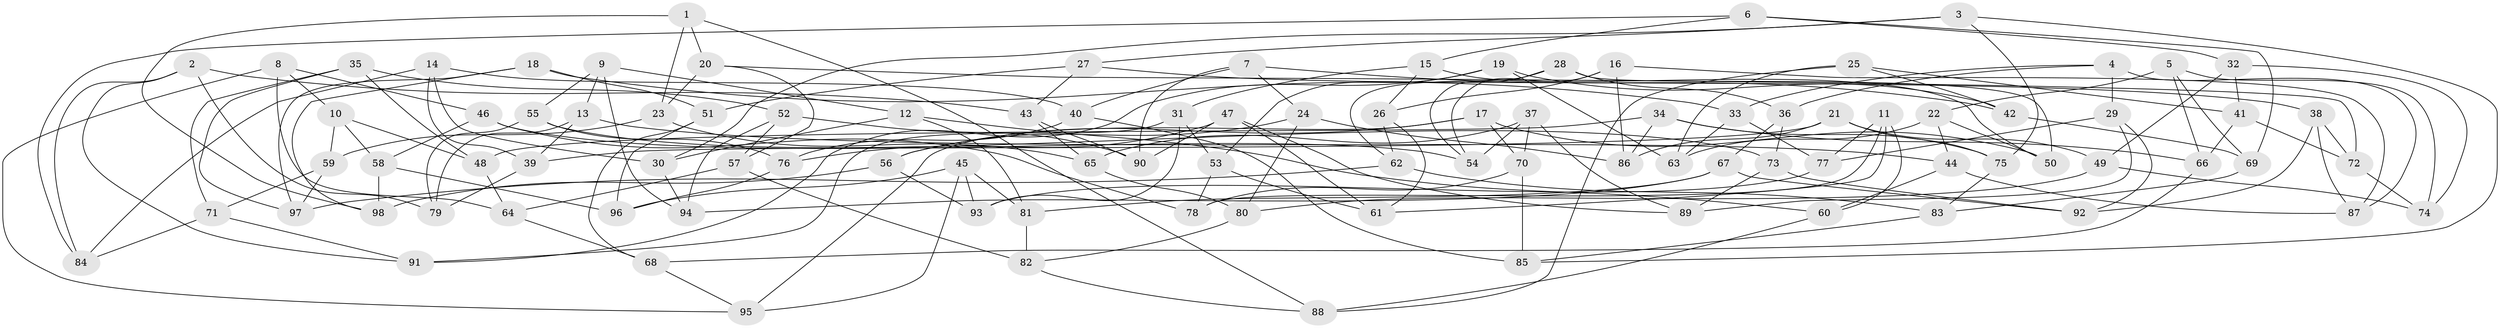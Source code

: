 // Generated by graph-tools (version 1.1) at 2025/26/03/09/25 03:26:55]
// undirected, 98 vertices, 196 edges
graph export_dot {
graph [start="1"]
  node [color=gray90,style=filled];
  1;
  2;
  3;
  4;
  5;
  6;
  7;
  8;
  9;
  10;
  11;
  12;
  13;
  14;
  15;
  16;
  17;
  18;
  19;
  20;
  21;
  22;
  23;
  24;
  25;
  26;
  27;
  28;
  29;
  30;
  31;
  32;
  33;
  34;
  35;
  36;
  37;
  38;
  39;
  40;
  41;
  42;
  43;
  44;
  45;
  46;
  47;
  48;
  49;
  50;
  51;
  52;
  53;
  54;
  55;
  56;
  57;
  58;
  59;
  60;
  61;
  62;
  63;
  64;
  65;
  66;
  67;
  68;
  69;
  70;
  71;
  72;
  73;
  74;
  75;
  76;
  77;
  78;
  79;
  80;
  81;
  82;
  83;
  84;
  85;
  86;
  87;
  88;
  89;
  90;
  91;
  92;
  93;
  94;
  95;
  96;
  97;
  98;
  1 -- 23;
  1 -- 88;
  1 -- 98;
  1 -- 20;
  2 -- 84;
  2 -- 43;
  2 -- 91;
  2 -- 79;
  3 -- 30;
  3 -- 75;
  3 -- 85;
  3 -- 27;
  4 -- 36;
  4 -- 29;
  4 -- 87;
  4 -- 33;
  5 -- 74;
  5 -- 22;
  5 -- 66;
  5 -- 69;
  6 -- 69;
  6 -- 32;
  6 -- 84;
  6 -- 15;
  7 -- 40;
  7 -- 90;
  7 -- 24;
  7 -- 42;
  8 -- 46;
  8 -- 95;
  8 -- 64;
  8 -- 10;
  9 -- 94;
  9 -- 55;
  9 -- 13;
  9 -- 12;
  10 -- 48;
  10 -- 58;
  10 -- 59;
  11 -- 60;
  11 -- 61;
  11 -- 77;
  11 -- 78;
  12 -- 30;
  12 -- 81;
  12 -- 60;
  13 -- 79;
  13 -- 44;
  13 -- 39;
  14 -- 30;
  14 -- 40;
  14 -- 39;
  14 -- 84;
  15 -- 26;
  15 -- 31;
  15 -- 50;
  16 -- 54;
  16 -- 26;
  16 -- 87;
  16 -- 86;
  17 -- 95;
  17 -- 50;
  17 -- 56;
  17 -- 70;
  18 -- 51;
  18 -- 33;
  18 -- 98;
  18 -- 97;
  19 -- 91;
  19 -- 42;
  19 -- 63;
  19 -- 53;
  20 -- 23;
  20 -- 72;
  20 -- 57;
  21 -- 39;
  21 -- 75;
  21 -- 86;
  21 -- 49;
  22 -- 50;
  22 -- 44;
  22 -- 63;
  23 -- 65;
  23 -- 59;
  24 -- 80;
  24 -- 86;
  24 -- 56;
  25 -- 88;
  25 -- 41;
  25 -- 42;
  25 -- 63;
  26 -- 61;
  26 -- 62;
  27 -- 38;
  27 -- 43;
  27 -- 51;
  28 -- 62;
  28 -- 36;
  28 -- 54;
  28 -- 50;
  29 -- 92;
  29 -- 89;
  29 -- 77;
  30 -- 94;
  31 -- 91;
  31 -- 93;
  31 -- 53;
  32 -- 41;
  32 -- 49;
  32 -- 74;
  33 -- 77;
  33 -- 63;
  34 -- 86;
  34 -- 48;
  34 -- 66;
  34 -- 75;
  35 -- 48;
  35 -- 71;
  35 -- 97;
  35 -- 52;
  36 -- 67;
  36 -- 73;
  37 -- 89;
  37 -- 70;
  37 -- 65;
  37 -- 54;
  38 -- 72;
  38 -- 92;
  38 -- 87;
  39 -- 79;
  40 -- 76;
  40 -- 85;
  41 -- 66;
  41 -- 72;
  42 -- 69;
  43 -- 90;
  43 -- 65;
  44 -- 87;
  44 -- 60;
  45 -- 95;
  45 -- 93;
  45 -- 81;
  45 -- 96;
  46 -- 54;
  46 -- 58;
  46 -- 78;
  47 -- 89;
  47 -- 90;
  47 -- 61;
  47 -- 76;
  48 -- 64;
  49 -- 80;
  49 -- 74;
  51 -- 68;
  51 -- 96;
  52 -- 57;
  52 -- 94;
  52 -- 90;
  53 -- 78;
  53 -- 61;
  55 -- 79;
  55 -- 76;
  55 -- 73;
  56 -- 98;
  56 -- 93;
  57 -- 82;
  57 -- 64;
  58 -- 96;
  58 -- 98;
  59 -- 71;
  59 -- 97;
  60 -- 88;
  62 -- 83;
  62 -- 97;
  64 -- 68;
  65 -- 80;
  66 -- 68;
  67 -- 94;
  67 -- 92;
  67 -- 81;
  68 -- 95;
  69 -- 83;
  70 -- 78;
  70 -- 85;
  71 -- 84;
  71 -- 91;
  72 -- 74;
  73 -- 92;
  73 -- 89;
  75 -- 83;
  76 -- 96;
  77 -- 93;
  80 -- 82;
  81 -- 82;
  82 -- 88;
  83 -- 85;
}
